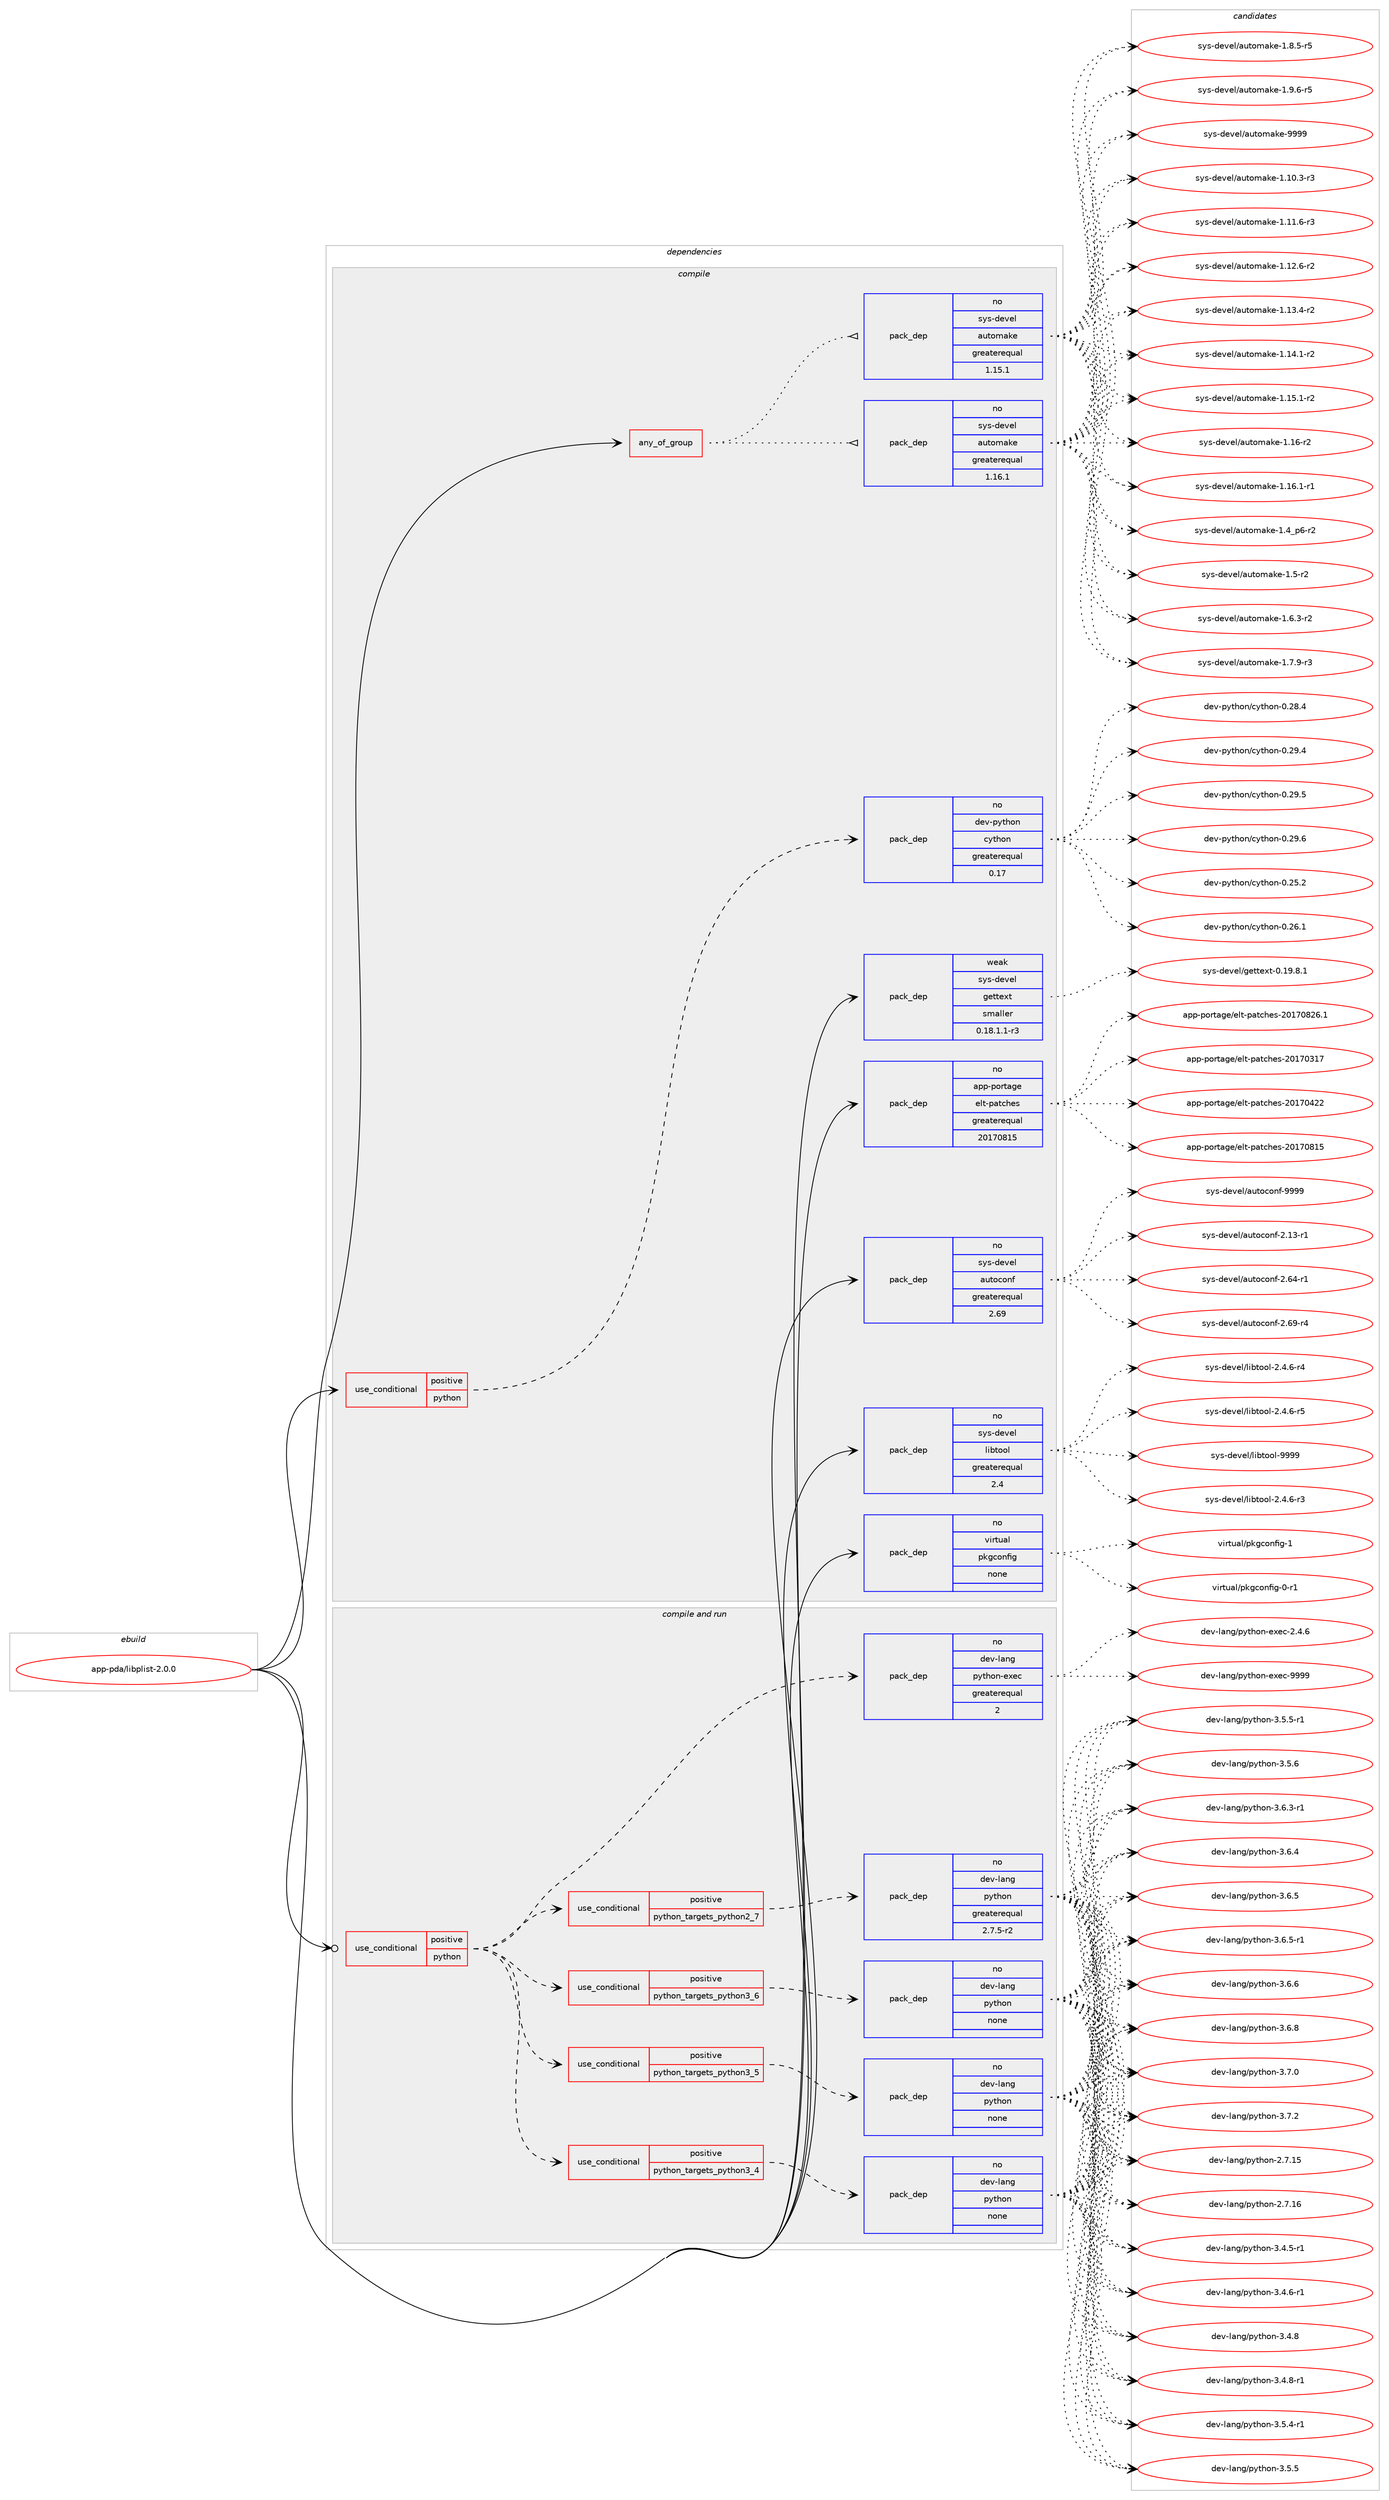 digraph prolog {

# *************
# Graph options
# *************

newrank=true;
concentrate=true;
compound=true;
graph [rankdir=LR,fontname=Helvetica,fontsize=10,ranksep=1.5];#, ranksep=2.5, nodesep=0.2];
edge  [arrowhead=vee];
node  [fontname=Helvetica,fontsize=10];

# **********
# The ebuild
# **********

subgraph cluster_leftcol {
color=gray;
rank=same;
label=<<i>ebuild</i>>;
id [label="app-pda/libplist-2.0.0", color=red, width=4, href="../app-pda/libplist-2.0.0.svg"];
}

# ****************
# The dependencies
# ****************

subgraph cluster_midcol {
color=gray;
label=<<i>dependencies</i>>;
subgraph cluster_compile {
fillcolor="#eeeeee";
style=filled;
label=<<i>compile</i>>;
subgraph any19812 {
dependency1305064 [label=<<TABLE BORDER="0" CELLBORDER="1" CELLSPACING="0" CELLPADDING="4"><TR><TD CELLPADDING="10">any_of_group</TD></TR></TABLE>>, shape=none, color=red];subgraph pack930128 {
dependency1305065 [label=<<TABLE BORDER="0" CELLBORDER="1" CELLSPACING="0" CELLPADDING="4" WIDTH="220"><TR><TD ROWSPAN="6" CELLPADDING="30">pack_dep</TD></TR><TR><TD WIDTH="110">no</TD></TR><TR><TD>sys-devel</TD></TR><TR><TD>automake</TD></TR><TR><TD>greaterequal</TD></TR><TR><TD>1.16.1</TD></TR></TABLE>>, shape=none, color=blue];
}
dependency1305064:e -> dependency1305065:w [weight=20,style="dotted",arrowhead="oinv"];
subgraph pack930129 {
dependency1305066 [label=<<TABLE BORDER="0" CELLBORDER="1" CELLSPACING="0" CELLPADDING="4" WIDTH="220"><TR><TD ROWSPAN="6" CELLPADDING="30">pack_dep</TD></TR><TR><TD WIDTH="110">no</TD></TR><TR><TD>sys-devel</TD></TR><TR><TD>automake</TD></TR><TR><TD>greaterequal</TD></TR><TR><TD>1.15.1</TD></TR></TABLE>>, shape=none, color=blue];
}
dependency1305064:e -> dependency1305066:w [weight=20,style="dotted",arrowhead="oinv"];
}
id:e -> dependency1305064:w [weight=20,style="solid",arrowhead="vee"];
subgraph cond354582 {
dependency1305067 [label=<<TABLE BORDER="0" CELLBORDER="1" CELLSPACING="0" CELLPADDING="4"><TR><TD ROWSPAN="3" CELLPADDING="10">use_conditional</TD></TR><TR><TD>positive</TD></TR><TR><TD>python</TD></TR></TABLE>>, shape=none, color=red];
subgraph pack930130 {
dependency1305068 [label=<<TABLE BORDER="0" CELLBORDER="1" CELLSPACING="0" CELLPADDING="4" WIDTH="220"><TR><TD ROWSPAN="6" CELLPADDING="30">pack_dep</TD></TR><TR><TD WIDTH="110">no</TD></TR><TR><TD>dev-python</TD></TR><TR><TD>cython</TD></TR><TR><TD>greaterequal</TD></TR><TR><TD>0.17</TD></TR></TABLE>>, shape=none, color=blue];
}
dependency1305067:e -> dependency1305068:w [weight=20,style="dashed",arrowhead="vee"];
}
id:e -> dependency1305067:w [weight=20,style="solid",arrowhead="vee"];
subgraph pack930131 {
dependency1305069 [label=<<TABLE BORDER="0" CELLBORDER="1" CELLSPACING="0" CELLPADDING="4" WIDTH="220"><TR><TD ROWSPAN="6" CELLPADDING="30">pack_dep</TD></TR><TR><TD WIDTH="110">no</TD></TR><TR><TD>app-portage</TD></TR><TR><TD>elt-patches</TD></TR><TR><TD>greaterequal</TD></TR><TR><TD>20170815</TD></TR></TABLE>>, shape=none, color=blue];
}
id:e -> dependency1305069:w [weight=20,style="solid",arrowhead="vee"];
subgraph pack930132 {
dependency1305070 [label=<<TABLE BORDER="0" CELLBORDER="1" CELLSPACING="0" CELLPADDING="4" WIDTH="220"><TR><TD ROWSPAN="6" CELLPADDING="30">pack_dep</TD></TR><TR><TD WIDTH="110">no</TD></TR><TR><TD>sys-devel</TD></TR><TR><TD>autoconf</TD></TR><TR><TD>greaterequal</TD></TR><TR><TD>2.69</TD></TR></TABLE>>, shape=none, color=blue];
}
id:e -> dependency1305070:w [weight=20,style="solid",arrowhead="vee"];
subgraph pack930133 {
dependency1305071 [label=<<TABLE BORDER="0" CELLBORDER="1" CELLSPACING="0" CELLPADDING="4" WIDTH="220"><TR><TD ROWSPAN="6" CELLPADDING="30">pack_dep</TD></TR><TR><TD WIDTH="110">no</TD></TR><TR><TD>sys-devel</TD></TR><TR><TD>libtool</TD></TR><TR><TD>greaterequal</TD></TR><TR><TD>2.4</TD></TR></TABLE>>, shape=none, color=blue];
}
id:e -> dependency1305071:w [weight=20,style="solid",arrowhead="vee"];
subgraph pack930134 {
dependency1305072 [label=<<TABLE BORDER="0" CELLBORDER="1" CELLSPACING="0" CELLPADDING="4" WIDTH="220"><TR><TD ROWSPAN="6" CELLPADDING="30">pack_dep</TD></TR><TR><TD WIDTH="110">no</TD></TR><TR><TD>virtual</TD></TR><TR><TD>pkgconfig</TD></TR><TR><TD>none</TD></TR><TR><TD></TD></TR></TABLE>>, shape=none, color=blue];
}
id:e -> dependency1305072:w [weight=20,style="solid",arrowhead="vee"];
subgraph pack930135 {
dependency1305073 [label=<<TABLE BORDER="0" CELLBORDER="1" CELLSPACING="0" CELLPADDING="4" WIDTH="220"><TR><TD ROWSPAN="6" CELLPADDING="30">pack_dep</TD></TR><TR><TD WIDTH="110">weak</TD></TR><TR><TD>sys-devel</TD></TR><TR><TD>gettext</TD></TR><TR><TD>smaller</TD></TR><TR><TD>0.18.1.1-r3</TD></TR></TABLE>>, shape=none, color=blue];
}
id:e -> dependency1305073:w [weight=20,style="solid",arrowhead="vee"];
}
subgraph cluster_compileandrun {
fillcolor="#eeeeee";
style=filled;
label=<<i>compile and run</i>>;
subgraph cond354583 {
dependency1305074 [label=<<TABLE BORDER="0" CELLBORDER="1" CELLSPACING="0" CELLPADDING="4"><TR><TD ROWSPAN="3" CELLPADDING="10">use_conditional</TD></TR><TR><TD>positive</TD></TR><TR><TD>python</TD></TR></TABLE>>, shape=none, color=red];
subgraph cond354584 {
dependency1305075 [label=<<TABLE BORDER="0" CELLBORDER="1" CELLSPACING="0" CELLPADDING="4"><TR><TD ROWSPAN="3" CELLPADDING="10">use_conditional</TD></TR><TR><TD>positive</TD></TR><TR><TD>python_targets_python2_7</TD></TR></TABLE>>, shape=none, color=red];
subgraph pack930136 {
dependency1305076 [label=<<TABLE BORDER="0" CELLBORDER="1" CELLSPACING="0" CELLPADDING="4" WIDTH="220"><TR><TD ROWSPAN="6" CELLPADDING="30">pack_dep</TD></TR><TR><TD WIDTH="110">no</TD></TR><TR><TD>dev-lang</TD></TR><TR><TD>python</TD></TR><TR><TD>greaterequal</TD></TR><TR><TD>2.7.5-r2</TD></TR></TABLE>>, shape=none, color=blue];
}
dependency1305075:e -> dependency1305076:w [weight=20,style="dashed",arrowhead="vee"];
}
dependency1305074:e -> dependency1305075:w [weight=20,style="dashed",arrowhead="vee"];
subgraph cond354585 {
dependency1305077 [label=<<TABLE BORDER="0" CELLBORDER="1" CELLSPACING="0" CELLPADDING="4"><TR><TD ROWSPAN="3" CELLPADDING="10">use_conditional</TD></TR><TR><TD>positive</TD></TR><TR><TD>python_targets_python3_4</TD></TR></TABLE>>, shape=none, color=red];
subgraph pack930137 {
dependency1305078 [label=<<TABLE BORDER="0" CELLBORDER="1" CELLSPACING="0" CELLPADDING="4" WIDTH="220"><TR><TD ROWSPAN="6" CELLPADDING="30">pack_dep</TD></TR><TR><TD WIDTH="110">no</TD></TR><TR><TD>dev-lang</TD></TR><TR><TD>python</TD></TR><TR><TD>none</TD></TR><TR><TD></TD></TR></TABLE>>, shape=none, color=blue];
}
dependency1305077:e -> dependency1305078:w [weight=20,style="dashed",arrowhead="vee"];
}
dependency1305074:e -> dependency1305077:w [weight=20,style="dashed",arrowhead="vee"];
subgraph cond354586 {
dependency1305079 [label=<<TABLE BORDER="0" CELLBORDER="1" CELLSPACING="0" CELLPADDING="4"><TR><TD ROWSPAN="3" CELLPADDING="10">use_conditional</TD></TR><TR><TD>positive</TD></TR><TR><TD>python_targets_python3_5</TD></TR></TABLE>>, shape=none, color=red];
subgraph pack930138 {
dependency1305080 [label=<<TABLE BORDER="0" CELLBORDER="1" CELLSPACING="0" CELLPADDING="4" WIDTH="220"><TR><TD ROWSPAN="6" CELLPADDING="30">pack_dep</TD></TR><TR><TD WIDTH="110">no</TD></TR><TR><TD>dev-lang</TD></TR><TR><TD>python</TD></TR><TR><TD>none</TD></TR><TR><TD></TD></TR></TABLE>>, shape=none, color=blue];
}
dependency1305079:e -> dependency1305080:w [weight=20,style="dashed",arrowhead="vee"];
}
dependency1305074:e -> dependency1305079:w [weight=20,style="dashed",arrowhead="vee"];
subgraph cond354587 {
dependency1305081 [label=<<TABLE BORDER="0" CELLBORDER="1" CELLSPACING="0" CELLPADDING="4"><TR><TD ROWSPAN="3" CELLPADDING="10">use_conditional</TD></TR><TR><TD>positive</TD></TR><TR><TD>python_targets_python3_6</TD></TR></TABLE>>, shape=none, color=red];
subgraph pack930139 {
dependency1305082 [label=<<TABLE BORDER="0" CELLBORDER="1" CELLSPACING="0" CELLPADDING="4" WIDTH="220"><TR><TD ROWSPAN="6" CELLPADDING="30">pack_dep</TD></TR><TR><TD WIDTH="110">no</TD></TR><TR><TD>dev-lang</TD></TR><TR><TD>python</TD></TR><TR><TD>none</TD></TR><TR><TD></TD></TR></TABLE>>, shape=none, color=blue];
}
dependency1305081:e -> dependency1305082:w [weight=20,style="dashed",arrowhead="vee"];
}
dependency1305074:e -> dependency1305081:w [weight=20,style="dashed",arrowhead="vee"];
subgraph pack930140 {
dependency1305083 [label=<<TABLE BORDER="0" CELLBORDER="1" CELLSPACING="0" CELLPADDING="4" WIDTH="220"><TR><TD ROWSPAN="6" CELLPADDING="30">pack_dep</TD></TR><TR><TD WIDTH="110">no</TD></TR><TR><TD>dev-lang</TD></TR><TR><TD>python-exec</TD></TR><TR><TD>greaterequal</TD></TR><TR><TD>2</TD></TR></TABLE>>, shape=none, color=blue];
}
dependency1305074:e -> dependency1305083:w [weight=20,style="dashed",arrowhead="vee"];
}
id:e -> dependency1305074:w [weight=20,style="solid",arrowhead="odotvee"];
}
subgraph cluster_run {
fillcolor="#eeeeee";
style=filled;
label=<<i>run</i>>;
}
}

# **************
# The candidates
# **************

subgraph cluster_choices {
rank=same;
color=gray;
label=<<i>candidates</i>>;

subgraph choice930128 {
color=black;
nodesep=1;
choice11512111545100101118101108479711711611110997107101454946494846514511451 [label="sys-devel/automake-1.10.3-r3", color=red, width=4,href="../sys-devel/automake-1.10.3-r3.svg"];
choice11512111545100101118101108479711711611110997107101454946494946544511451 [label="sys-devel/automake-1.11.6-r3", color=red, width=4,href="../sys-devel/automake-1.11.6-r3.svg"];
choice11512111545100101118101108479711711611110997107101454946495046544511450 [label="sys-devel/automake-1.12.6-r2", color=red, width=4,href="../sys-devel/automake-1.12.6-r2.svg"];
choice11512111545100101118101108479711711611110997107101454946495146524511450 [label="sys-devel/automake-1.13.4-r2", color=red, width=4,href="../sys-devel/automake-1.13.4-r2.svg"];
choice11512111545100101118101108479711711611110997107101454946495246494511450 [label="sys-devel/automake-1.14.1-r2", color=red, width=4,href="../sys-devel/automake-1.14.1-r2.svg"];
choice11512111545100101118101108479711711611110997107101454946495346494511450 [label="sys-devel/automake-1.15.1-r2", color=red, width=4,href="../sys-devel/automake-1.15.1-r2.svg"];
choice1151211154510010111810110847971171161111099710710145494649544511450 [label="sys-devel/automake-1.16-r2", color=red, width=4,href="../sys-devel/automake-1.16-r2.svg"];
choice11512111545100101118101108479711711611110997107101454946495446494511449 [label="sys-devel/automake-1.16.1-r1", color=red, width=4,href="../sys-devel/automake-1.16.1-r1.svg"];
choice115121115451001011181011084797117116111109971071014549465295112544511450 [label="sys-devel/automake-1.4_p6-r2", color=red, width=4,href="../sys-devel/automake-1.4_p6-r2.svg"];
choice11512111545100101118101108479711711611110997107101454946534511450 [label="sys-devel/automake-1.5-r2", color=red, width=4,href="../sys-devel/automake-1.5-r2.svg"];
choice115121115451001011181011084797117116111109971071014549465446514511450 [label="sys-devel/automake-1.6.3-r2", color=red, width=4,href="../sys-devel/automake-1.6.3-r2.svg"];
choice115121115451001011181011084797117116111109971071014549465546574511451 [label="sys-devel/automake-1.7.9-r3", color=red, width=4,href="../sys-devel/automake-1.7.9-r3.svg"];
choice115121115451001011181011084797117116111109971071014549465646534511453 [label="sys-devel/automake-1.8.5-r5", color=red, width=4,href="../sys-devel/automake-1.8.5-r5.svg"];
choice115121115451001011181011084797117116111109971071014549465746544511453 [label="sys-devel/automake-1.9.6-r5", color=red, width=4,href="../sys-devel/automake-1.9.6-r5.svg"];
choice115121115451001011181011084797117116111109971071014557575757 [label="sys-devel/automake-9999", color=red, width=4,href="../sys-devel/automake-9999.svg"];
dependency1305065:e -> choice11512111545100101118101108479711711611110997107101454946494846514511451:w [style=dotted,weight="100"];
dependency1305065:e -> choice11512111545100101118101108479711711611110997107101454946494946544511451:w [style=dotted,weight="100"];
dependency1305065:e -> choice11512111545100101118101108479711711611110997107101454946495046544511450:w [style=dotted,weight="100"];
dependency1305065:e -> choice11512111545100101118101108479711711611110997107101454946495146524511450:w [style=dotted,weight="100"];
dependency1305065:e -> choice11512111545100101118101108479711711611110997107101454946495246494511450:w [style=dotted,weight="100"];
dependency1305065:e -> choice11512111545100101118101108479711711611110997107101454946495346494511450:w [style=dotted,weight="100"];
dependency1305065:e -> choice1151211154510010111810110847971171161111099710710145494649544511450:w [style=dotted,weight="100"];
dependency1305065:e -> choice11512111545100101118101108479711711611110997107101454946495446494511449:w [style=dotted,weight="100"];
dependency1305065:e -> choice115121115451001011181011084797117116111109971071014549465295112544511450:w [style=dotted,weight="100"];
dependency1305065:e -> choice11512111545100101118101108479711711611110997107101454946534511450:w [style=dotted,weight="100"];
dependency1305065:e -> choice115121115451001011181011084797117116111109971071014549465446514511450:w [style=dotted,weight="100"];
dependency1305065:e -> choice115121115451001011181011084797117116111109971071014549465546574511451:w [style=dotted,weight="100"];
dependency1305065:e -> choice115121115451001011181011084797117116111109971071014549465646534511453:w [style=dotted,weight="100"];
dependency1305065:e -> choice115121115451001011181011084797117116111109971071014549465746544511453:w [style=dotted,weight="100"];
dependency1305065:e -> choice115121115451001011181011084797117116111109971071014557575757:w [style=dotted,weight="100"];
}
subgraph choice930129 {
color=black;
nodesep=1;
choice11512111545100101118101108479711711611110997107101454946494846514511451 [label="sys-devel/automake-1.10.3-r3", color=red, width=4,href="../sys-devel/automake-1.10.3-r3.svg"];
choice11512111545100101118101108479711711611110997107101454946494946544511451 [label="sys-devel/automake-1.11.6-r3", color=red, width=4,href="../sys-devel/automake-1.11.6-r3.svg"];
choice11512111545100101118101108479711711611110997107101454946495046544511450 [label="sys-devel/automake-1.12.6-r2", color=red, width=4,href="../sys-devel/automake-1.12.6-r2.svg"];
choice11512111545100101118101108479711711611110997107101454946495146524511450 [label="sys-devel/automake-1.13.4-r2", color=red, width=4,href="../sys-devel/automake-1.13.4-r2.svg"];
choice11512111545100101118101108479711711611110997107101454946495246494511450 [label="sys-devel/automake-1.14.1-r2", color=red, width=4,href="../sys-devel/automake-1.14.1-r2.svg"];
choice11512111545100101118101108479711711611110997107101454946495346494511450 [label="sys-devel/automake-1.15.1-r2", color=red, width=4,href="../sys-devel/automake-1.15.1-r2.svg"];
choice1151211154510010111810110847971171161111099710710145494649544511450 [label="sys-devel/automake-1.16-r2", color=red, width=4,href="../sys-devel/automake-1.16-r2.svg"];
choice11512111545100101118101108479711711611110997107101454946495446494511449 [label="sys-devel/automake-1.16.1-r1", color=red, width=4,href="../sys-devel/automake-1.16.1-r1.svg"];
choice115121115451001011181011084797117116111109971071014549465295112544511450 [label="sys-devel/automake-1.4_p6-r2", color=red, width=4,href="../sys-devel/automake-1.4_p6-r2.svg"];
choice11512111545100101118101108479711711611110997107101454946534511450 [label="sys-devel/automake-1.5-r2", color=red, width=4,href="../sys-devel/automake-1.5-r2.svg"];
choice115121115451001011181011084797117116111109971071014549465446514511450 [label="sys-devel/automake-1.6.3-r2", color=red, width=4,href="../sys-devel/automake-1.6.3-r2.svg"];
choice115121115451001011181011084797117116111109971071014549465546574511451 [label="sys-devel/automake-1.7.9-r3", color=red, width=4,href="../sys-devel/automake-1.7.9-r3.svg"];
choice115121115451001011181011084797117116111109971071014549465646534511453 [label="sys-devel/automake-1.8.5-r5", color=red, width=4,href="../sys-devel/automake-1.8.5-r5.svg"];
choice115121115451001011181011084797117116111109971071014549465746544511453 [label="sys-devel/automake-1.9.6-r5", color=red, width=4,href="../sys-devel/automake-1.9.6-r5.svg"];
choice115121115451001011181011084797117116111109971071014557575757 [label="sys-devel/automake-9999", color=red, width=4,href="../sys-devel/automake-9999.svg"];
dependency1305066:e -> choice11512111545100101118101108479711711611110997107101454946494846514511451:w [style=dotted,weight="100"];
dependency1305066:e -> choice11512111545100101118101108479711711611110997107101454946494946544511451:w [style=dotted,weight="100"];
dependency1305066:e -> choice11512111545100101118101108479711711611110997107101454946495046544511450:w [style=dotted,weight="100"];
dependency1305066:e -> choice11512111545100101118101108479711711611110997107101454946495146524511450:w [style=dotted,weight="100"];
dependency1305066:e -> choice11512111545100101118101108479711711611110997107101454946495246494511450:w [style=dotted,weight="100"];
dependency1305066:e -> choice11512111545100101118101108479711711611110997107101454946495346494511450:w [style=dotted,weight="100"];
dependency1305066:e -> choice1151211154510010111810110847971171161111099710710145494649544511450:w [style=dotted,weight="100"];
dependency1305066:e -> choice11512111545100101118101108479711711611110997107101454946495446494511449:w [style=dotted,weight="100"];
dependency1305066:e -> choice115121115451001011181011084797117116111109971071014549465295112544511450:w [style=dotted,weight="100"];
dependency1305066:e -> choice11512111545100101118101108479711711611110997107101454946534511450:w [style=dotted,weight="100"];
dependency1305066:e -> choice115121115451001011181011084797117116111109971071014549465446514511450:w [style=dotted,weight="100"];
dependency1305066:e -> choice115121115451001011181011084797117116111109971071014549465546574511451:w [style=dotted,weight="100"];
dependency1305066:e -> choice115121115451001011181011084797117116111109971071014549465646534511453:w [style=dotted,weight="100"];
dependency1305066:e -> choice115121115451001011181011084797117116111109971071014549465746544511453:w [style=dotted,weight="100"];
dependency1305066:e -> choice115121115451001011181011084797117116111109971071014557575757:w [style=dotted,weight="100"];
}
subgraph choice930130 {
color=black;
nodesep=1;
choice10010111845112121116104111110479912111610411111045484650534650 [label="dev-python/cython-0.25.2", color=red, width=4,href="../dev-python/cython-0.25.2.svg"];
choice10010111845112121116104111110479912111610411111045484650544649 [label="dev-python/cython-0.26.1", color=red, width=4,href="../dev-python/cython-0.26.1.svg"];
choice10010111845112121116104111110479912111610411111045484650564652 [label="dev-python/cython-0.28.4", color=red, width=4,href="../dev-python/cython-0.28.4.svg"];
choice10010111845112121116104111110479912111610411111045484650574652 [label="dev-python/cython-0.29.4", color=red, width=4,href="../dev-python/cython-0.29.4.svg"];
choice10010111845112121116104111110479912111610411111045484650574653 [label="dev-python/cython-0.29.5", color=red, width=4,href="../dev-python/cython-0.29.5.svg"];
choice10010111845112121116104111110479912111610411111045484650574654 [label="dev-python/cython-0.29.6", color=red, width=4,href="../dev-python/cython-0.29.6.svg"];
dependency1305068:e -> choice10010111845112121116104111110479912111610411111045484650534650:w [style=dotted,weight="100"];
dependency1305068:e -> choice10010111845112121116104111110479912111610411111045484650544649:w [style=dotted,weight="100"];
dependency1305068:e -> choice10010111845112121116104111110479912111610411111045484650564652:w [style=dotted,weight="100"];
dependency1305068:e -> choice10010111845112121116104111110479912111610411111045484650574652:w [style=dotted,weight="100"];
dependency1305068:e -> choice10010111845112121116104111110479912111610411111045484650574653:w [style=dotted,weight="100"];
dependency1305068:e -> choice10010111845112121116104111110479912111610411111045484650574654:w [style=dotted,weight="100"];
}
subgraph choice930131 {
color=black;
nodesep=1;
choice97112112451121111141169710310147101108116451129711699104101115455048495548514955 [label="app-portage/elt-patches-20170317", color=red, width=4,href="../app-portage/elt-patches-20170317.svg"];
choice97112112451121111141169710310147101108116451129711699104101115455048495548525050 [label="app-portage/elt-patches-20170422", color=red, width=4,href="../app-portage/elt-patches-20170422.svg"];
choice97112112451121111141169710310147101108116451129711699104101115455048495548564953 [label="app-portage/elt-patches-20170815", color=red, width=4,href="../app-portage/elt-patches-20170815.svg"];
choice971121124511211111411697103101471011081164511297116991041011154550484955485650544649 [label="app-portage/elt-patches-20170826.1", color=red, width=4,href="../app-portage/elt-patches-20170826.1.svg"];
dependency1305069:e -> choice97112112451121111141169710310147101108116451129711699104101115455048495548514955:w [style=dotted,weight="100"];
dependency1305069:e -> choice97112112451121111141169710310147101108116451129711699104101115455048495548525050:w [style=dotted,weight="100"];
dependency1305069:e -> choice97112112451121111141169710310147101108116451129711699104101115455048495548564953:w [style=dotted,weight="100"];
dependency1305069:e -> choice971121124511211111411697103101471011081164511297116991041011154550484955485650544649:w [style=dotted,weight="100"];
}
subgraph choice930132 {
color=black;
nodesep=1;
choice1151211154510010111810110847971171161119911111010245504649514511449 [label="sys-devel/autoconf-2.13-r1", color=red, width=4,href="../sys-devel/autoconf-2.13-r1.svg"];
choice1151211154510010111810110847971171161119911111010245504654524511449 [label="sys-devel/autoconf-2.64-r1", color=red, width=4,href="../sys-devel/autoconf-2.64-r1.svg"];
choice1151211154510010111810110847971171161119911111010245504654574511452 [label="sys-devel/autoconf-2.69-r4", color=red, width=4,href="../sys-devel/autoconf-2.69-r4.svg"];
choice115121115451001011181011084797117116111991111101024557575757 [label="sys-devel/autoconf-9999", color=red, width=4,href="../sys-devel/autoconf-9999.svg"];
dependency1305070:e -> choice1151211154510010111810110847971171161119911111010245504649514511449:w [style=dotted,weight="100"];
dependency1305070:e -> choice1151211154510010111810110847971171161119911111010245504654524511449:w [style=dotted,weight="100"];
dependency1305070:e -> choice1151211154510010111810110847971171161119911111010245504654574511452:w [style=dotted,weight="100"];
dependency1305070:e -> choice115121115451001011181011084797117116111991111101024557575757:w [style=dotted,weight="100"];
}
subgraph choice930133 {
color=black;
nodesep=1;
choice1151211154510010111810110847108105981161111111084550465246544511451 [label="sys-devel/libtool-2.4.6-r3", color=red, width=4,href="../sys-devel/libtool-2.4.6-r3.svg"];
choice1151211154510010111810110847108105981161111111084550465246544511452 [label="sys-devel/libtool-2.4.6-r4", color=red, width=4,href="../sys-devel/libtool-2.4.6-r4.svg"];
choice1151211154510010111810110847108105981161111111084550465246544511453 [label="sys-devel/libtool-2.4.6-r5", color=red, width=4,href="../sys-devel/libtool-2.4.6-r5.svg"];
choice1151211154510010111810110847108105981161111111084557575757 [label="sys-devel/libtool-9999", color=red, width=4,href="../sys-devel/libtool-9999.svg"];
dependency1305071:e -> choice1151211154510010111810110847108105981161111111084550465246544511451:w [style=dotted,weight="100"];
dependency1305071:e -> choice1151211154510010111810110847108105981161111111084550465246544511452:w [style=dotted,weight="100"];
dependency1305071:e -> choice1151211154510010111810110847108105981161111111084550465246544511453:w [style=dotted,weight="100"];
dependency1305071:e -> choice1151211154510010111810110847108105981161111111084557575757:w [style=dotted,weight="100"];
}
subgraph choice930134 {
color=black;
nodesep=1;
choice11810511411611797108471121071039911111010210510345484511449 [label="virtual/pkgconfig-0-r1", color=red, width=4,href="../virtual/pkgconfig-0-r1.svg"];
choice1181051141161179710847112107103991111101021051034549 [label="virtual/pkgconfig-1", color=red, width=4,href="../virtual/pkgconfig-1.svg"];
dependency1305072:e -> choice11810511411611797108471121071039911111010210510345484511449:w [style=dotted,weight="100"];
dependency1305072:e -> choice1181051141161179710847112107103991111101021051034549:w [style=dotted,weight="100"];
}
subgraph choice930135 {
color=black;
nodesep=1;
choice1151211154510010111810110847103101116116101120116454846495746564649 [label="sys-devel/gettext-0.19.8.1", color=red, width=4,href="../sys-devel/gettext-0.19.8.1.svg"];
dependency1305073:e -> choice1151211154510010111810110847103101116116101120116454846495746564649:w [style=dotted,weight="100"];
}
subgraph choice930136 {
color=black;
nodesep=1;
choice10010111845108971101034711212111610411111045504655464953 [label="dev-lang/python-2.7.15", color=red, width=4,href="../dev-lang/python-2.7.15.svg"];
choice10010111845108971101034711212111610411111045504655464954 [label="dev-lang/python-2.7.16", color=red, width=4,href="../dev-lang/python-2.7.16.svg"];
choice1001011184510897110103471121211161041111104551465246534511449 [label="dev-lang/python-3.4.5-r1", color=red, width=4,href="../dev-lang/python-3.4.5-r1.svg"];
choice1001011184510897110103471121211161041111104551465246544511449 [label="dev-lang/python-3.4.6-r1", color=red, width=4,href="../dev-lang/python-3.4.6-r1.svg"];
choice100101118451089711010347112121116104111110455146524656 [label="dev-lang/python-3.4.8", color=red, width=4,href="../dev-lang/python-3.4.8.svg"];
choice1001011184510897110103471121211161041111104551465246564511449 [label="dev-lang/python-3.4.8-r1", color=red, width=4,href="../dev-lang/python-3.4.8-r1.svg"];
choice1001011184510897110103471121211161041111104551465346524511449 [label="dev-lang/python-3.5.4-r1", color=red, width=4,href="../dev-lang/python-3.5.4-r1.svg"];
choice100101118451089711010347112121116104111110455146534653 [label="dev-lang/python-3.5.5", color=red, width=4,href="../dev-lang/python-3.5.5.svg"];
choice1001011184510897110103471121211161041111104551465346534511449 [label="dev-lang/python-3.5.5-r1", color=red, width=4,href="../dev-lang/python-3.5.5-r1.svg"];
choice100101118451089711010347112121116104111110455146534654 [label="dev-lang/python-3.5.6", color=red, width=4,href="../dev-lang/python-3.5.6.svg"];
choice1001011184510897110103471121211161041111104551465446514511449 [label="dev-lang/python-3.6.3-r1", color=red, width=4,href="../dev-lang/python-3.6.3-r1.svg"];
choice100101118451089711010347112121116104111110455146544652 [label="dev-lang/python-3.6.4", color=red, width=4,href="../dev-lang/python-3.6.4.svg"];
choice100101118451089711010347112121116104111110455146544653 [label="dev-lang/python-3.6.5", color=red, width=4,href="../dev-lang/python-3.6.5.svg"];
choice1001011184510897110103471121211161041111104551465446534511449 [label="dev-lang/python-3.6.5-r1", color=red, width=4,href="../dev-lang/python-3.6.5-r1.svg"];
choice100101118451089711010347112121116104111110455146544654 [label="dev-lang/python-3.6.6", color=red, width=4,href="../dev-lang/python-3.6.6.svg"];
choice100101118451089711010347112121116104111110455146544656 [label="dev-lang/python-3.6.8", color=red, width=4,href="../dev-lang/python-3.6.8.svg"];
choice100101118451089711010347112121116104111110455146554648 [label="dev-lang/python-3.7.0", color=red, width=4,href="../dev-lang/python-3.7.0.svg"];
choice100101118451089711010347112121116104111110455146554650 [label="dev-lang/python-3.7.2", color=red, width=4,href="../dev-lang/python-3.7.2.svg"];
dependency1305076:e -> choice10010111845108971101034711212111610411111045504655464953:w [style=dotted,weight="100"];
dependency1305076:e -> choice10010111845108971101034711212111610411111045504655464954:w [style=dotted,weight="100"];
dependency1305076:e -> choice1001011184510897110103471121211161041111104551465246534511449:w [style=dotted,weight="100"];
dependency1305076:e -> choice1001011184510897110103471121211161041111104551465246544511449:w [style=dotted,weight="100"];
dependency1305076:e -> choice100101118451089711010347112121116104111110455146524656:w [style=dotted,weight="100"];
dependency1305076:e -> choice1001011184510897110103471121211161041111104551465246564511449:w [style=dotted,weight="100"];
dependency1305076:e -> choice1001011184510897110103471121211161041111104551465346524511449:w [style=dotted,weight="100"];
dependency1305076:e -> choice100101118451089711010347112121116104111110455146534653:w [style=dotted,weight="100"];
dependency1305076:e -> choice1001011184510897110103471121211161041111104551465346534511449:w [style=dotted,weight="100"];
dependency1305076:e -> choice100101118451089711010347112121116104111110455146534654:w [style=dotted,weight="100"];
dependency1305076:e -> choice1001011184510897110103471121211161041111104551465446514511449:w [style=dotted,weight="100"];
dependency1305076:e -> choice100101118451089711010347112121116104111110455146544652:w [style=dotted,weight="100"];
dependency1305076:e -> choice100101118451089711010347112121116104111110455146544653:w [style=dotted,weight="100"];
dependency1305076:e -> choice1001011184510897110103471121211161041111104551465446534511449:w [style=dotted,weight="100"];
dependency1305076:e -> choice100101118451089711010347112121116104111110455146544654:w [style=dotted,weight="100"];
dependency1305076:e -> choice100101118451089711010347112121116104111110455146544656:w [style=dotted,weight="100"];
dependency1305076:e -> choice100101118451089711010347112121116104111110455146554648:w [style=dotted,weight="100"];
dependency1305076:e -> choice100101118451089711010347112121116104111110455146554650:w [style=dotted,weight="100"];
}
subgraph choice930137 {
color=black;
nodesep=1;
choice10010111845108971101034711212111610411111045504655464953 [label="dev-lang/python-2.7.15", color=red, width=4,href="../dev-lang/python-2.7.15.svg"];
choice10010111845108971101034711212111610411111045504655464954 [label="dev-lang/python-2.7.16", color=red, width=4,href="../dev-lang/python-2.7.16.svg"];
choice1001011184510897110103471121211161041111104551465246534511449 [label="dev-lang/python-3.4.5-r1", color=red, width=4,href="../dev-lang/python-3.4.5-r1.svg"];
choice1001011184510897110103471121211161041111104551465246544511449 [label="dev-lang/python-3.4.6-r1", color=red, width=4,href="../dev-lang/python-3.4.6-r1.svg"];
choice100101118451089711010347112121116104111110455146524656 [label="dev-lang/python-3.4.8", color=red, width=4,href="../dev-lang/python-3.4.8.svg"];
choice1001011184510897110103471121211161041111104551465246564511449 [label="dev-lang/python-3.4.8-r1", color=red, width=4,href="../dev-lang/python-3.4.8-r1.svg"];
choice1001011184510897110103471121211161041111104551465346524511449 [label="dev-lang/python-3.5.4-r1", color=red, width=4,href="../dev-lang/python-3.5.4-r1.svg"];
choice100101118451089711010347112121116104111110455146534653 [label="dev-lang/python-3.5.5", color=red, width=4,href="../dev-lang/python-3.5.5.svg"];
choice1001011184510897110103471121211161041111104551465346534511449 [label="dev-lang/python-3.5.5-r1", color=red, width=4,href="../dev-lang/python-3.5.5-r1.svg"];
choice100101118451089711010347112121116104111110455146534654 [label="dev-lang/python-3.5.6", color=red, width=4,href="../dev-lang/python-3.5.6.svg"];
choice1001011184510897110103471121211161041111104551465446514511449 [label="dev-lang/python-3.6.3-r1", color=red, width=4,href="../dev-lang/python-3.6.3-r1.svg"];
choice100101118451089711010347112121116104111110455146544652 [label="dev-lang/python-3.6.4", color=red, width=4,href="../dev-lang/python-3.6.4.svg"];
choice100101118451089711010347112121116104111110455146544653 [label="dev-lang/python-3.6.5", color=red, width=4,href="../dev-lang/python-3.6.5.svg"];
choice1001011184510897110103471121211161041111104551465446534511449 [label="dev-lang/python-3.6.5-r1", color=red, width=4,href="../dev-lang/python-3.6.5-r1.svg"];
choice100101118451089711010347112121116104111110455146544654 [label="dev-lang/python-3.6.6", color=red, width=4,href="../dev-lang/python-3.6.6.svg"];
choice100101118451089711010347112121116104111110455146544656 [label="dev-lang/python-3.6.8", color=red, width=4,href="../dev-lang/python-3.6.8.svg"];
choice100101118451089711010347112121116104111110455146554648 [label="dev-lang/python-3.7.0", color=red, width=4,href="../dev-lang/python-3.7.0.svg"];
choice100101118451089711010347112121116104111110455146554650 [label="dev-lang/python-3.7.2", color=red, width=4,href="../dev-lang/python-3.7.2.svg"];
dependency1305078:e -> choice10010111845108971101034711212111610411111045504655464953:w [style=dotted,weight="100"];
dependency1305078:e -> choice10010111845108971101034711212111610411111045504655464954:w [style=dotted,weight="100"];
dependency1305078:e -> choice1001011184510897110103471121211161041111104551465246534511449:w [style=dotted,weight="100"];
dependency1305078:e -> choice1001011184510897110103471121211161041111104551465246544511449:w [style=dotted,weight="100"];
dependency1305078:e -> choice100101118451089711010347112121116104111110455146524656:w [style=dotted,weight="100"];
dependency1305078:e -> choice1001011184510897110103471121211161041111104551465246564511449:w [style=dotted,weight="100"];
dependency1305078:e -> choice1001011184510897110103471121211161041111104551465346524511449:w [style=dotted,weight="100"];
dependency1305078:e -> choice100101118451089711010347112121116104111110455146534653:w [style=dotted,weight="100"];
dependency1305078:e -> choice1001011184510897110103471121211161041111104551465346534511449:w [style=dotted,weight="100"];
dependency1305078:e -> choice100101118451089711010347112121116104111110455146534654:w [style=dotted,weight="100"];
dependency1305078:e -> choice1001011184510897110103471121211161041111104551465446514511449:w [style=dotted,weight="100"];
dependency1305078:e -> choice100101118451089711010347112121116104111110455146544652:w [style=dotted,weight="100"];
dependency1305078:e -> choice100101118451089711010347112121116104111110455146544653:w [style=dotted,weight="100"];
dependency1305078:e -> choice1001011184510897110103471121211161041111104551465446534511449:w [style=dotted,weight="100"];
dependency1305078:e -> choice100101118451089711010347112121116104111110455146544654:w [style=dotted,weight="100"];
dependency1305078:e -> choice100101118451089711010347112121116104111110455146544656:w [style=dotted,weight="100"];
dependency1305078:e -> choice100101118451089711010347112121116104111110455146554648:w [style=dotted,weight="100"];
dependency1305078:e -> choice100101118451089711010347112121116104111110455146554650:w [style=dotted,weight="100"];
}
subgraph choice930138 {
color=black;
nodesep=1;
choice10010111845108971101034711212111610411111045504655464953 [label="dev-lang/python-2.7.15", color=red, width=4,href="../dev-lang/python-2.7.15.svg"];
choice10010111845108971101034711212111610411111045504655464954 [label="dev-lang/python-2.7.16", color=red, width=4,href="../dev-lang/python-2.7.16.svg"];
choice1001011184510897110103471121211161041111104551465246534511449 [label="dev-lang/python-3.4.5-r1", color=red, width=4,href="../dev-lang/python-3.4.5-r1.svg"];
choice1001011184510897110103471121211161041111104551465246544511449 [label="dev-lang/python-3.4.6-r1", color=red, width=4,href="../dev-lang/python-3.4.6-r1.svg"];
choice100101118451089711010347112121116104111110455146524656 [label="dev-lang/python-3.4.8", color=red, width=4,href="../dev-lang/python-3.4.8.svg"];
choice1001011184510897110103471121211161041111104551465246564511449 [label="dev-lang/python-3.4.8-r1", color=red, width=4,href="../dev-lang/python-3.4.8-r1.svg"];
choice1001011184510897110103471121211161041111104551465346524511449 [label="dev-lang/python-3.5.4-r1", color=red, width=4,href="../dev-lang/python-3.5.4-r1.svg"];
choice100101118451089711010347112121116104111110455146534653 [label="dev-lang/python-3.5.5", color=red, width=4,href="../dev-lang/python-3.5.5.svg"];
choice1001011184510897110103471121211161041111104551465346534511449 [label="dev-lang/python-3.5.5-r1", color=red, width=4,href="../dev-lang/python-3.5.5-r1.svg"];
choice100101118451089711010347112121116104111110455146534654 [label="dev-lang/python-3.5.6", color=red, width=4,href="../dev-lang/python-3.5.6.svg"];
choice1001011184510897110103471121211161041111104551465446514511449 [label="dev-lang/python-3.6.3-r1", color=red, width=4,href="../dev-lang/python-3.6.3-r1.svg"];
choice100101118451089711010347112121116104111110455146544652 [label="dev-lang/python-3.6.4", color=red, width=4,href="../dev-lang/python-3.6.4.svg"];
choice100101118451089711010347112121116104111110455146544653 [label="dev-lang/python-3.6.5", color=red, width=4,href="../dev-lang/python-3.6.5.svg"];
choice1001011184510897110103471121211161041111104551465446534511449 [label="dev-lang/python-3.6.5-r1", color=red, width=4,href="../dev-lang/python-3.6.5-r1.svg"];
choice100101118451089711010347112121116104111110455146544654 [label="dev-lang/python-3.6.6", color=red, width=4,href="../dev-lang/python-3.6.6.svg"];
choice100101118451089711010347112121116104111110455146544656 [label="dev-lang/python-3.6.8", color=red, width=4,href="../dev-lang/python-3.6.8.svg"];
choice100101118451089711010347112121116104111110455146554648 [label="dev-lang/python-3.7.0", color=red, width=4,href="../dev-lang/python-3.7.0.svg"];
choice100101118451089711010347112121116104111110455146554650 [label="dev-lang/python-3.7.2", color=red, width=4,href="../dev-lang/python-3.7.2.svg"];
dependency1305080:e -> choice10010111845108971101034711212111610411111045504655464953:w [style=dotted,weight="100"];
dependency1305080:e -> choice10010111845108971101034711212111610411111045504655464954:w [style=dotted,weight="100"];
dependency1305080:e -> choice1001011184510897110103471121211161041111104551465246534511449:w [style=dotted,weight="100"];
dependency1305080:e -> choice1001011184510897110103471121211161041111104551465246544511449:w [style=dotted,weight="100"];
dependency1305080:e -> choice100101118451089711010347112121116104111110455146524656:w [style=dotted,weight="100"];
dependency1305080:e -> choice1001011184510897110103471121211161041111104551465246564511449:w [style=dotted,weight="100"];
dependency1305080:e -> choice1001011184510897110103471121211161041111104551465346524511449:w [style=dotted,weight="100"];
dependency1305080:e -> choice100101118451089711010347112121116104111110455146534653:w [style=dotted,weight="100"];
dependency1305080:e -> choice1001011184510897110103471121211161041111104551465346534511449:w [style=dotted,weight="100"];
dependency1305080:e -> choice100101118451089711010347112121116104111110455146534654:w [style=dotted,weight="100"];
dependency1305080:e -> choice1001011184510897110103471121211161041111104551465446514511449:w [style=dotted,weight="100"];
dependency1305080:e -> choice100101118451089711010347112121116104111110455146544652:w [style=dotted,weight="100"];
dependency1305080:e -> choice100101118451089711010347112121116104111110455146544653:w [style=dotted,weight="100"];
dependency1305080:e -> choice1001011184510897110103471121211161041111104551465446534511449:w [style=dotted,weight="100"];
dependency1305080:e -> choice100101118451089711010347112121116104111110455146544654:w [style=dotted,weight="100"];
dependency1305080:e -> choice100101118451089711010347112121116104111110455146544656:w [style=dotted,weight="100"];
dependency1305080:e -> choice100101118451089711010347112121116104111110455146554648:w [style=dotted,weight="100"];
dependency1305080:e -> choice100101118451089711010347112121116104111110455146554650:w [style=dotted,weight="100"];
}
subgraph choice930139 {
color=black;
nodesep=1;
choice10010111845108971101034711212111610411111045504655464953 [label="dev-lang/python-2.7.15", color=red, width=4,href="../dev-lang/python-2.7.15.svg"];
choice10010111845108971101034711212111610411111045504655464954 [label="dev-lang/python-2.7.16", color=red, width=4,href="../dev-lang/python-2.7.16.svg"];
choice1001011184510897110103471121211161041111104551465246534511449 [label="dev-lang/python-3.4.5-r1", color=red, width=4,href="../dev-lang/python-3.4.5-r1.svg"];
choice1001011184510897110103471121211161041111104551465246544511449 [label="dev-lang/python-3.4.6-r1", color=red, width=4,href="../dev-lang/python-3.4.6-r1.svg"];
choice100101118451089711010347112121116104111110455146524656 [label="dev-lang/python-3.4.8", color=red, width=4,href="../dev-lang/python-3.4.8.svg"];
choice1001011184510897110103471121211161041111104551465246564511449 [label="dev-lang/python-3.4.8-r1", color=red, width=4,href="../dev-lang/python-3.4.8-r1.svg"];
choice1001011184510897110103471121211161041111104551465346524511449 [label="dev-lang/python-3.5.4-r1", color=red, width=4,href="../dev-lang/python-3.5.4-r1.svg"];
choice100101118451089711010347112121116104111110455146534653 [label="dev-lang/python-3.5.5", color=red, width=4,href="../dev-lang/python-3.5.5.svg"];
choice1001011184510897110103471121211161041111104551465346534511449 [label="dev-lang/python-3.5.5-r1", color=red, width=4,href="../dev-lang/python-3.5.5-r1.svg"];
choice100101118451089711010347112121116104111110455146534654 [label="dev-lang/python-3.5.6", color=red, width=4,href="../dev-lang/python-3.5.6.svg"];
choice1001011184510897110103471121211161041111104551465446514511449 [label="dev-lang/python-3.6.3-r1", color=red, width=4,href="../dev-lang/python-3.6.3-r1.svg"];
choice100101118451089711010347112121116104111110455146544652 [label="dev-lang/python-3.6.4", color=red, width=4,href="../dev-lang/python-3.6.4.svg"];
choice100101118451089711010347112121116104111110455146544653 [label="dev-lang/python-3.6.5", color=red, width=4,href="../dev-lang/python-3.6.5.svg"];
choice1001011184510897110103471121211161041111104551465446534511449 [label="dev-lang/python-3.6.5-r1", color=red, width=4,href="../dev-lang/python-3.6.5-r1.svg"];
choice100101118451089711010347112121116104111110455146544654 [label="dev-lang/python-3.6.6", color=red, width=4,href="../dev-lang/python-3.6.6.svg"];
choice100101118451089711010347112121116104111110455146544656 [label="dev-lang/python-3.6.8", color=red, width=4,href="../dev-lang/python-3.6.8.svg"];
choice100101118451089711010347112121116104111110455146554648 [label="dev-lang/python-3.7.0", color=red, width=4,href="../dev-lang/python-3.7.0.svg"];
choice100101118451089711010347112121116104111110455146554650 [label="dev-lang/python-3.7.2", color=red, width=4,href="../dev-lang/python-3.7.2.svg"];
dependency1305082:e -> choice10010111845108971101034711212111610411111045504655464953:w [style=dotted,weight="100"];
dependency1305082:e -> choice10010111845108971101034711212111610411111045504655464954:w [style=dotted,weight="100"];
dependency1305082:e -> choice1001011184510897110103471121211161041111104551465246534511449:w [style=dotted,weight="100"];
dependency1305082:e -> choice1001011184510897110103471121211161041111104551465246544511449:w [style=dotted,weight="100"];
dependency1305082:e -> choice100101118451089711010347112121116104111110455146524656:w [style=dotted,weight="100"];
dependency1305082:e -> choice1001011184510897110103471121211161041111104551465246564511449:w [style=dotted,weight="100"];
dependency1305082:e -> choice1001011184510897110103471121211161041111104551465346524511449:w [style=dotted,weight="100"];
dependency1305082:e -> choice100101118451089711010347112121116104111110455146534653:w [style=dotted,weight="100"];
dependency1305082:e -> choice1001011184510897110103471121211161041111104551465346534511449:w [style=dotted,weight="100"];
dependency1305082:e -> choice100101118451089711010347112121116104111110455146534654:w [style=dotted,weight="100"];
dependency1305082:e -> choice1001011184510897110103471121211161041111104551465446514511449:w [style=dotted,weight="100"];
dependency1305082:e -> choice100101118451089711010347112121116104111110455146544652:w [style=dotted,weight="100"];
dependency1305082:e -> choice100101118451089711010347112121116104111110455146544653:w [style=dotted,weight="100"];
dependency1305082:e -> choice1001011184510897110103471121211161041111104551465446534511449:w [style=dotted,weight="100"];
dependency1305082:e -> choice100101118451089711010347112121116104111110455146544654:w [style=dotted,weight="100"];
dependency1305082:e -> choice100101118451089711010347112121116104111110455146544656:w [style=dotted,weight="100"];
dependency1305082:e -> choice100101118451089711010347112121116104111110455146554648:w [style=dotted,weight="100"];
dependency1305082:e -> choice100101118451089711010347112121116104111110455146554650:w [style=dotted,weight="100"];
}
subgraph choice930140 {
color=black;
nodesep=1;
choice1001011184510897110103471121211161041111104510112010199455046524654 [label="dev-lang/python-exec-2.4.6", color=red, width=4,href="../dev-lang/python-exec-2.4.6.svg"];
choice10010111845108971101034711212111610411111045101120101994557575757 [label="dev-lang/python-exec-9999", color=red, width=4,href="../dev-lang/python-exec-9999.svg"];
dependency1305083:e -> choice1001011184510897110103471121211161041111104510112010199455046524654:w [style=dotted,weight="100"];
dependency1305083:e -> choice10010111845108971101034711212111610411111045101120101994557575757:w [style=dotted,weight="100"];
}
}

}
